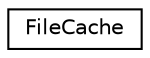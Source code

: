 digraph "Graphical Class Hierarchy"
{
  edge [fontname="Helvetica",fontsize="10",labelfontname="Helvetica",labelfontsize="10"];
  node [fontname="Helvetica",fontsize="10",shape=record];
  rankdir="LR";
  Node1 [label="FileCache",height=0.2,width=0.4,color="black", fillcolor="white", style="filled",URL="$classFileCache.html"];
}
